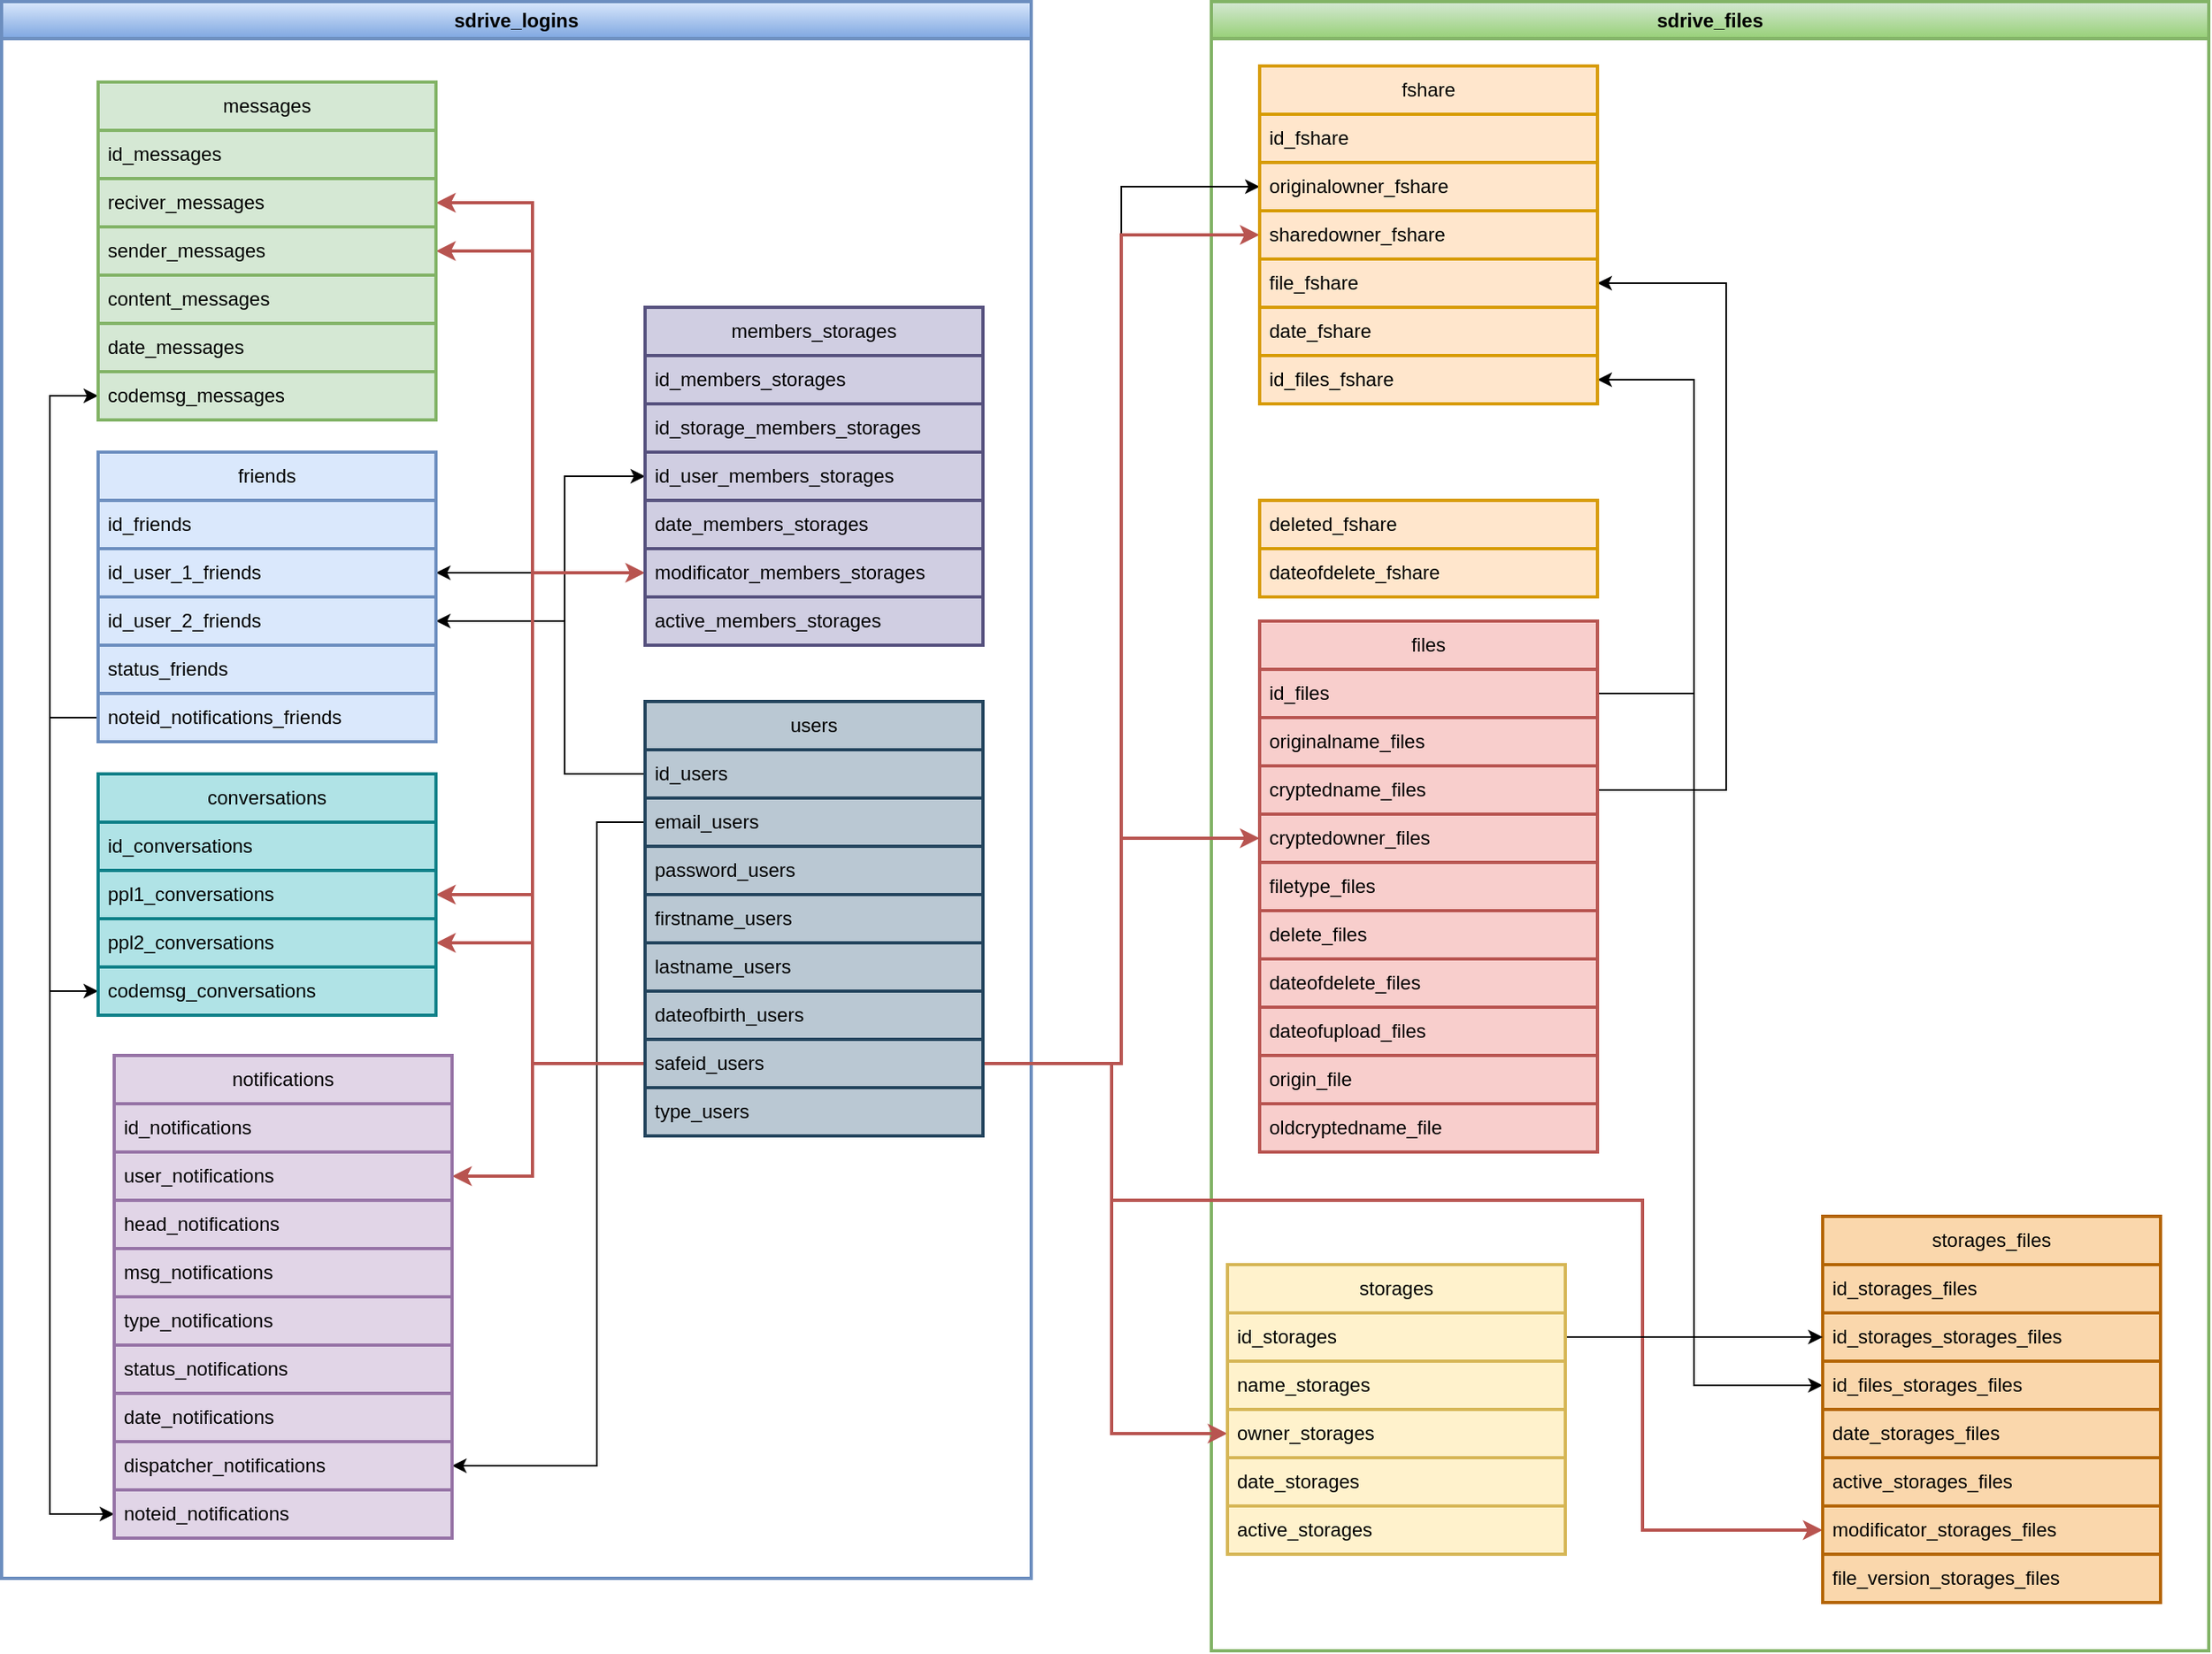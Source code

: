 <mxfile version="25.0.1">
  <diagram id="C5RBs43oDa-KdzZeNtuy" name="Page-1">
    <mxGraphModel dx="2397" dy="1471" grid="1" gridSize="10" guides="1" tooltips="1" connect="1" arrows="1" fold="1" page="1" pageScale="1" pageWidth="827" pageHeight="1169" math="0" shadow="0">
      <root>
        <mxCell id="WIyWlLk6GJQsqaUBKTNV-0" />
        <mxCell id="WIyWlLk6GJQsqaUBKTNV-1" parent="WIyWlLk6GJQsqaUBKTNV-0" />
        <mxCell id="mqpPeJEpPNXo4DSsm6xn-88" value="sdrive_files" style="swimlane;whiteSpace=wrap;html=1;startSize=23;fillColor=#d5e8d4;gradientColor=#97d077;strokeColor=#82b366;container=0;strokeWidth=2;" vertex="1" parent="WIyWlLk6GJQsqaUBKTNV-1">
          <mxGeometry x="952" y="50" width="620" height="1025" as="geometry" />
        </mxCell>
        <mxCell id="mqpPeJEpPNXo4DSsm6xn-89" value="sdrive_logins" style="swimlane;whiteSpace=wrap;html=1;fillColor=#dae8fc;gradientColor=#7ea6e0;strokeColor=#6c8ebf;container=0;strokeWidth=2;" vertex="1" parent="WIyWlLk6GJQsqaUBKTNV-1">
          <mxGeometry x="200" y="50" width="640" height="980" as="geometry" />
        </mxCell>
        <mxCell id="mqpPeJEpPNXo4DSsm6xn-163" style="edgeStyle=orthogonalEdgeStyle;rounded=0;orthogonalLoop=1;jettySize=auto;html=1;entryX=0;entryY=0.5;entryDx=0;entryDy=0;" edge="1" parent="WIyWlLk6GJQsqaUBKTNV-1" source="mqpPeJEpPNXo4DSsm6xn-52" target="mqpPeJEpPNXo4DSsm6xn-75">
          <mxGeometry relative="1" as="geometry">
            <Array as="points">
              <mxPoint x="230" y="495" />
              <mxPoint x="230" y="990" />
            </Array>
          </mxGeometry>
        </mxCell>
        <mxCell id="mqpPeJEpPNXo4DSsm6xn-167" style="edgeStyle=orthogonalEdgeStyle;rounded=0;orthogonalLoop=1;jettySize=auto;html=1;" edge="1" parent="WIyWlLk6GJQsqaUBKTNV-1" source="mqpPeJEpPNXo4DSsm6xn-80" target="mqpPeJEpPNXo4DSsm6xn-77">
          <mxGeometry relative="1" as="geometry">
            <Array as="points">
              <mxPoint x="570" y="560" />
              <mxPoint x="570" y="960" />
            </Array>
          </mxGeometry>
        </mxCell>
        <mxCell id="mqpPeJEpPNXo4DSsm6xn-168" style="edgeStyle=orthogonalEdgeStyle;rounded=0;orthogonalLoop=1;jettySize=auto;html=1;entryX=1;entryY=0.5;entryDx=0;entryDy=0;fillColor=#f8cecc;gradientColor=#ea6b66;strokeColor=#b85450;strokeWidth=2;" edge="1" parent="WIyWlLk6GJQsqaUBKTNV-1" source="mqpPeJEpPNXo4DSsm6xn-85" target="mqpPeJEpPNXo4DSsm6xn-69">
          <mxGeometry relative="1" as="geometry">
            <Array as="points">
              <mxPoint x="530" y="710" />
              <mxPoint x="530" y="780" />
            </Array>
          </mxGeometry>
        </mxCell>
        <mxCell id="mqpPeJEpPNXo4DSsm6xn-171" style="edgeStyle=orthogonalEdgeStyle;rounded=0;orthogonalLoop=1;jettySize=auto;html=1;entryX=0;entryY=0.5;entryDx=0;entryDy=0;" edge="1" parent="WIyWlLk6GJQsqaUBKTNV-1" source="mqpPeJEpPNXo4DSsm6xn-52" target="mqpPeJEpPNXo4DSsm6xn-66">
          <mxGeometry relative="1" as="geometry">
            <Array as="points">
              <mxPoint x="230" y="495" />
              <mxPoint x="230" y="295" />
            </Array>
          </mxGeometry>
        </mxCell>
        <mxCell id="mqpPeJEpPNXo4DSsm6xn-101" style="edgeStyle=orthogonalEdgeStyle;rounded=0;orthogonalLoop=1;jettySize=auto;html=1;" edge="1" parent="WIyWlLk6GJQsqaUBKTNV-1" source="mqpPeJEpPNXo4DSsm6xn-79" target="mqpPeJEpPNXo4DSsm6xn-49">
          <mxGeometry relative="1" as="geometry">
            <Array as="points">
              <mxPoint x="550" y="530" />
              <mxPoint x="550" y="405" />
            </Array>
          </mxGeometry>
        </mxCell>
        <mxCell id="mqpPeJEpPNXo4DSsm6xn-102" style="edgeStyle=orthogonalEdgeStyle;rounded=0;orthogonalLoop=1;jettySize=auto;html=1;entryX=1;entryY=0.5;entryDx=0;entryDy=0;" edge="1" parent="WIyWlLk6GJQsqaUBKTNV-1" source="mqpPeJEpPNXo4DSsm6xn-79" target="mqpPeJEpPNXo4DSsm6xn-51">
          <mxGeometry relative="1" as="geometry">
            <Array as="points">
              <mxPoint x="550" y="530" />
              <mxPoint x="550" y="435" />
            </Array>
          </mxGeometry>
        </mxCell>
        <mxCell id="mqpPeJEpPNXo4DSsm6xn-169" style="edgeStyle=orthogonalEdgeStyle;rounded=0;orthogonalLoop=1;jettySize=auto;html=1;entryX=1;entryY=0.5;entryDx=0;entryDy=0;fillColor=#f8cecc;gradientColor=#ea6b66;strokeColor=#b85450;strokeWidth=2;" edge="1" parent="WIyWlLk6GJQsqaUBKTNV-1" source="mqpPeJEpPNXo4DSsm6xn-85" target="mqpPeJEpPNXo4DSsm6xn-43">
          <mxGeometry relative="1" as="geometry">
            <Array as="points">
              <mxPoint x="530" y="710" />
              <mxPoint x="530" y="605" />
            </Array>
          </mxGeometry>
        </mxCell>
        <mxCell id="mqpPeJEpPNXo4DSsm6xn-170" style="edgeStyle=orthogonalEdgeStyle;rounded=0;orthogonalLoop=1;jettySize=auto;html=1;entryX=1;entryY=0.5;entryDx=0;entryDy=0;fillColor=#f8cecc;gradientColor=#ea6b66;strokeColor=#b85450;strokeWidth=2;" edge="1" parent="WIyWlLk6GJQsqaUBKTNV-1" source="mqpPeJEpPNXo4DSsm6xn-85" target="mqpPeJEpPNXo4DSsm6xn-45">
          <mxGeometry relative="1" as="geometry">
            <Array as="points">
              <mxPoint x="530" y="710" />
              <mxPoint x="530" y="635" />
            </Array>
          </mxGeometry>
        </mxCell>
        <mxCell id="mqpPeJEpPNXo4DSsm6xn-172" style="edgeStyle=orthogonalEdgeStyle;rounded=0;orthogonalLoop=1;jettySize=auto;html=1;entryX=1;entryY=0.5;entryDx=0;entryDy=0;fillColor=#f8cecc;gradientColor=#ea6b66;strokeColor=#b85450;strokeWidth=2;" edge="1" parent="WIyWlLk6GJQsqaUBKTNV-1" source="mqpPeJEpPNXo4DSsm6xn-85" target="mqpPeJEpPNXo4DSsm6xn-62">
          <mxGeometry relative="1" as="geometry">
            <Array as="points">
              <mxPoint x="530" y="710" />
              <mxPoint x="530" y="175" />
            </Array>
          </mxGeometry>
        </mxCell>
        <mxCell id="mqpPeJEpPNXo4DSsm6xn-173" style="edgeStyle=orthogonalEdgeStyle;rounded=0;orthogonalLoop=1;jettySize=auto;html=1;entryX=1;entryY=0.5;entryDx=0;entryDy=0;fillColor=#f8cecc;gradientColor=#ea6b66;strokeColor=#b85450;strokeWidth=2;" edge="1" parent="WIyWlLk6GJQsqaUBKTNV-1" source="mqpPeJEpPNXo4DSsm6xn-85" target="mqpPeJEpPNXo4DSsm6xn-64">
          <mxGeometry relative="1" as="geometry">
            <Array as="points">
              <mxPoint x="530" y="710" />
              <mxPoint x="530" y="205" />
            </Array>
          </mxGeometry>
        </mxCell>
        <mxCell id="mqpPeJEpPNXo4DSsm6xn-174" style="edgeStyle=orthogonalEdgeStyle;rounded=0;orthogonalLoop=1;jettySize=auto;html=1;" edge="1" parent="WIyWlLk6GJQsqaUBKTNV-1" source="mqpPeJEpPNXo4DSsm6xn-79" target="mqpPeJEpPNXo4DSsm6xn-57">
          <mxGeometry relative="1" as="geometry">
            <Array as="points">
              <mxPoint x="550" y="530" />
              <mxPoint x="550" y="345" />
            </Array>
          </mxGeometry>
        </mxCell>
        <mxCell id="mqpPeJEpPNXo4DSsm6xn-175" style="edgeStyle=orthogonalEdgeStyle;rounded=0;orthogonalLoop=1;jettySize=auto;html=1;fillColor=#f8cecc;gradientColor=#ea6b66;strokeColor=#b85450;strokeWidth=2;" edge="1" parent="WIyWlLk6GJQsqaUBKTNV-1" source="mqpPeJEpPNXo4DSsm6xn-85" target="mqpPeJEpPNXo4DSsm6xn-58">
          <mxGeometry relative="1" as="geometry">
            <Array as="points">
              <mxPoint x="530" y="710" />
              <mxPoint x="530" y="405" />
            </Array>
          </mxGeometry>
        </mxCell>
        <mxCell id="mqpPeJEpPNXo4DSsm6xn-60" value="messages" style="swimlane;fontStyle=0;childLayout=stackLayout;horizontal=1;startSize=30;horizontalStack=0;resizeParent=1;resizeParentMax=0;resizeLast=0;collapsible=1;marginBottom=0;whiteSpace=wrap;html=1;strokeWidth=2;fillColor=#d5e8d4;strokeColor=#82b366;container=0;" vertex="1" parent="WIyWlLk6GJQsqaUBKTNV-1">
          <mxGeometry x="260" y="100" width="210" height="90" as="geometry" />
        </mxCell>
        <mxCell id="mqpPeJEpPNXo4DSsm6xn-63" value="content_messages" style="text;strokeColor=#82b366;fillColor=#d5e8d4;align=left;verticalAlign=middle;spacingLeft=4;spacingRight=4;overflow=hidden;points=[[0,0.5],[1,0.5]];portConstraint=eastwest;rotatable=0;whiteSpace=wrap;html=1;strokeWidth=2;container=0;" vertex="1" parent="WIyWlLk6GJQsqaUBKTNV-1">
          <mxGeometry x="260" y="220" width="210" height="30" as="geometry" />
        </mxCell>
        <mxCell id="mqpPeJEpPNXo4DSsm6xn-64" value="sender_messages" style="text;strokeColor=#82b366;fillColor=#d5e8d4;align=left;verticalAlign=middle;spacingLeft=4;spacingRight=4;overflow=hidden;points=[[0,0.5],[1,0.5]];portConstraint=eastwest;rotatable=0;whiteSpace=wrap;html=1;strokeWidth=2;container=0;" vertex="1" parent="WIyWlLk6GJQsqaUBKTNV-1">
          <mxGeometry x="260" y="190" width="210" height="30" as="geometry" />
        </mxCell>
        <mxCell id="mqpPeJEpPNXo4DSsm6xn-65" value="date_messages" style="text;strokeColor=#82b366;fillColor=#d5e8d4;align=left;verticalAlign=middle;spacingLeft=4;spacingRight=4;overflow=hidden;points=[[0,0.5],[1,0.5]];portConstraint=eastwest;rotatable=0;whiteSpace=wrap;html=1;strokeWidth=2;container=0;" vertex="1" parent="WIyWlLk6GJQsqaUBKTNV-1">
          <mxGeometry x="260" y="250" width="210" height="30" as="geometry" />
        </mxCell>
        <mxCell id="mqpPeJEpPNXo4DSsm6xn-66" value="codemsg_messages" style="text;strokeColor=#82b366;fillColor=#d5e8d4;align=left;verticalAlign=middle;spacingLeft=4;spacingRight=4;overflow=hidden;points=[[0,0.5],[1,0.5]];portConstraint=eastwest;rotatable=0;whiteSpace=wrap;html=1;strokeWidth=2;container=0;" vertex="1" parent="WIyWlLk6GJQsqaUBKTNV-1">
          <mxGeometry x="260" y="280" width="210" height="30" as="geometry" />
        </mxCell>
        <mxCell id="mqpPeJEpPNXo4DSsm6xn-67" value="notifications" style="swimlane;fontStyle=0;childLayout=stackLayout;horizontal=1;startSize=30;horizontalStack=0;resizeParent=1;resizeParentMax=0;resizeLast=0;collapsible=1;marginBottom=0;whiteSpace=wrap;html=1;strokeWidth=2;fillColor=#e1d5e7;strokeColor=#9673a6;container=0;" vertex="1" parent="WIyWlLk6GJQsqaUBKTNV-1">
          <mxGeometry x="270" y="705" width="210" height="90" as="geometry" />
        </mxCell>
        <mxCell id="mqpPeJEpPNXo4DSsm6xn-70" value="msg_notifications" style="text;strokeColor=#9673a6;fillColor=#e1d5e7;align=left;verticalAlign=middle;spacingLeft=4;spacingRight=4;overflow=hidden;points=[[0,0.5],[1,0.5]];portConstraint=eastwest;rotatable=0;whiteSpace=wrap;html=1;strokeWidth=2;container=0;" vertex="1" parent="WIyWlLk6GJQsqaUBKTNV-1">
          <mxGeometry x="270" y="825" width="210" height="30" as="geometry" />
        </mxCell>
        <mxCell id="mqpPeJEpPNXo4DSsm6xn-71" value="head_notifications" style="text;strokeColor=#9673a6;fillColor=#e1d5e7;align=left;verticalAlign=middle;spacingLeft=4;spacingRight=4;overflow=hidden;points=[[0,0.5],[1,0.5]];portConstraint=eastwest;rotatable=0;whiteSpace=wrap;html=1;strokeWidth=2;container=0;" vertex="1" parent="WIyWlLk6GJQsqaUBKTNV-1">
          <mxGeometry x="270" y="795" width="210" height="30" as="geometry" />
        </mxCell>
        <mxCell id="mqpPeJEpPNXo4DSsm6xn-72" value="type_notifications" style="text;strokeColor=#9673a6;fillColor=#e1d5e7;align=left;verticalAlign=middle;spacingLeft=4;spacingRight=4;overflow=hidden;points=[[0,0.5],[1,0.5]];portConstraint=eastwest;rotatable=0;whiteSpace=wrap;html=1;strokeWidth=2;container=0;" vertex="1" parent="WIyWlLk6GJQsqaUBKTNV-1">
          <mxGeometry x="270" y="855" width="210" height="30" as="geometry" />
        </mxCell>
        <mxCell id="mqpPeJEpPNXo4DSsm6xn-73" value="status_notifications" style="text;strokeColor=#9673a6;fillColor=#e1d5e7;align=left;verticalAlign=middle;spacingLeft=4;spacingRight=4;overflow=hidden;points=[[0,0.5],[1,0.5]];portConstraint=eastwest;rotatable=0;whiteSpace=wrap;html=1;strokeWidth=2;container=0;" vertex="1" parent="WIyWlLk6GJQsqaUBKTNV-1">
          <mxGeometry x="270" y="885" width="210" height="30" as="geometry" />
        </mxCell>
        <mxCell id="mqpPeJEpPNXo4DSsm6xn-74" value="date_notifications" style="text;strokeColor=#9673a6;fillColor=#e1d5e7;align=left;verticalAlign=middle;spacingLeft=4;spacingRight=4;overflow=hidden;points=[[0,0.5],[1,0.5]];portConstraint=eastwest;rotatable=0;whiteSpace=wrap;html=1;strokeWidth=2;container=0;" vertex="1" parent="WIyWlLk6GJQsqaUBKTNV-1">
          <mxGeometry x="270" y="915" width="210" height="30" as="geometry" />
        </mxCell>
        <mxCell id="mqpPeJEpPNXo4DSsm6xn-75" value="noteid_notifications" style="text;strokeColor=#9673a6;fillColor=#e1d5e7;align=left;verticalAlign=middle;spacingLeft=4;spacingRight=4;overflow=hidden;points=[[0,0.5],[1,0.5]];portConstraint=eastwest;rotatable=0;whiteSpace=wrap;html=1;strokeWidth=2;container=0;" vertex="1" parent="WIyWlLk6GJQsqaUBKTNV-1">
          <mxGeometry x="270" y="975" width="210" height="30" as="geometry" />
        </mxCell>
        <mxCell id="mqpPeJEpPNXo4DSsm6xn-77" value="dispatcher_notifications" style="text;strokeColor=#9673a6;fillColor=#e1d5e7;align=left;verticalAlign=middle;spacingLeft=4;spacingRight=4;overflow=hidden;points=[[0,0.5],[1,0.5]];portConstraint=eastwest;rotatable=0;whiteSpace=wrap;html=1;strokeWidth=2;container=0;" vertex="1" parent="WIyWlLk6GJQsqaUBKTNV-1">
          <mxGeometry x="270" y="945" width="210" height="30" as="geometry" />
        </mxCell>
        <mxCell id="mqpPeJEpPNXo4DSsm6xn-68" value="id_notifications" style="text;strokeColor=#9673a6;fillColor=#e1d5e7;align=left;verticalAlign=middle;spacingLeft=4;spacingRight=4;overflow=hidden;points=[[0,0.5],[1,0.5]];portConstraint=eastwest;rotatable=0;whiteSpace=wrap;html=1;strokeWidth=2;container=0;" vertex="1" parent="WIyWlLk6GJQsqaUBKTNV-1">
          <mxGeometry x="270" y="735" width="210" height="30" as="geometry" />
        </mxCell>
        <mxCell id="mqpPeJEpPNXo4DSsm6xn-69" value="user_notifications" style="text;strokeColor=#9673a6;fillColor=#e1d5e7;align=left;verticalAlign=middle;spacingLeft=4;spacingRight=4;overflow=hidden;points=[[0,0.5],[1,0.5]];portConstraint=eastwest;rotatable=0;whiteSpace=wrap;html=1;strokeWidth=2;container=0;" vertex="1" parent="WIyWlLk6GJQsqaUBKTNV-1">
          <mxGeometry x="270" y="765" width="210" height="30" as="geometry" />
        </mxCell>
        <mxCell id="mqpPeJEpPNXo4DSsm6xn-78" value="users" style="swimlane;fontStyle=0;childLayout=stackLayout;horizontal=1;startSize=30;horizontalStack=0;resizeParent=1;resizeParentMax=0;resizeLast=0;collapsible=1;marginBottom=0;whiteSpace=wrap;html=1;strokeWidth=2;fillColor=#bac8d3;strokeColor=#23445d;container=0;" vertex="1" parent="WIyWlLk6GJQsqaUBKTNV-1">
          <mxGeometry x="600" y="485" width="210" height="90" as="geometry" />
        </mxCell>
        <mxCell id="mqpPeJEpPNXo4DSsm6xn-81" value="firstname_users" style="text;strokeColor=#23445d;fillColor=#bac8d3;align=left;verticalAlign=middle;spacingLeft=4;spacingRight=4;overflow=hidden;points=[[0,0.5],[1,0.5]];portConstraint=eastwest;rotatable=0;whiteSpace=wrap;html=1;strokeWidth=2;container=0;" vertex="1" parent="WIyWlLk6GJQsqaUBKTNV-1">
          <mxGeometry x="600" y="605" width="210" height="30" as="geometry" />
        </mxCell>
        <mxCell id="mqpPeJEpPNXo4DSsm6xn-82" value="password_users" style="text;strokeColor=#23445d;fillColor=#bac8d3;align=left;verticalAlign=middle;spacingLeft=4;spacingRight=4;overflow=hidden;points=[[0,0.5],[1,0.5]];portConstraint=eastwest;rotatable=0;whiteSpace=wrap;html=1;strokeWidth=2;container=0;" vertex="1" parent="WIyWlLk6GJQsqaUBKTNV-1">
          <mxGeometry x="600" y="575" width="210" height="30" as="geometry" />
        </mxCell>
        <mxCell id="mqpPeJEpPNXo4DSsm6xn-83" value="lastname_users" style="text;strokeColor=#23445d;fillColor=#bac8d3;align=left;verticalAlign=middle;spacingLeft=4;spacingRight=4;overflow=hidden;points=[[0,0.5],[1,0.5]];portConstraint=eastwest;rotatable=0;whiteSpace=wrap;html=1;strokeWidth=2;container=0;" vertex="1" parent="WIyWlLk6GJQsqaUBKTNV-1">
          <mxGeometry x="600" y="635" width="210" height="30" as="geometry" />
        </mxCell>
        <mxCell id="mqpPeJEpPNXo4DSsm6xn-84" value="dateofbirth_users" style="text;strokeColor=#23445d;fillColor=#bac8d3;align=left;verticalAlign=middle;spacingLeft=4;spacingRight=4;overflow=hidden;points=[[0,0.5],[1,0.5]];portConstraint=eastwest;rotatable=0;whiteSpace=wrap;html=1;strokeWidth=2;container=0;" vertex="1" parent="WIyWlLk6GJQsqaUBKTNV-1">
          <mxGeometry x="600" y="665" width="210" height="30" as="geometry" />
        </mxCell>
        <mxCell id="mqpPeJEpPNXo4DSsm6xn-177" style="edgeStyle=orthogonalEdgeStyle;rounded=0;orthogonalLoop=1;jettySize=auto;html=1;entryX=0;entryY=0.5;entryDx=0;entryDy=0;" edge="1" parent="WIyWlLk6GJQsqaUBKTNV-1" source="mqpPeJEpPNXo4DSsm6xn-85" target="mqpPeJEpPNXo4DSsm6xn-13">
          <mxGeometry relative="1" as="geometry" />
        </mxCell>
        <mxCell id="mqpPeJEpPNXo4DSsm6xn-178" style="edgeStyle=orthogonalEdgeStyle;rounded=0;orthogonalLoop=1;jettySize=auto;html=1;fillColor=#f8cecc;gradientColor=#ea6b66;strokeColor=#b85450;strokeWidth=2;" edge="1" parent="WIyWlLk6GJQsqaUBKTNV-1" source="mqpPeJEpPNXo4DSsm6xn-85" target="mqpPeJEpPNXo4DSsm6xn-15">
          <mxGeometry relative="1" as="geometry" />
        </mxCell>
        <mxCell id="mqpPeJEpPNXo4DSsm6xn-180" style="edgeStyle=orthogonalEdgeStyle;rounded=0;orthogonalLoop=1;jettySize=auto;html=1;fillColor=#f8cecc;gradientColor=#ea6b66;strokeColor=#b85450;strokeWidth=2;" edge="1" parent="WIyWlLk6GJQsqaUBKTNV-1" source="mqpPeJEpPNXo4DSsm6xn-85" target="mqpPeJEpPNXo4DSsm6xn-4">
          <mxGeometry relative="1" as="geometry" />
        </mxCell>
        <mxCell id="mqpPeJEpPNXo4DSsm6xn-184" style="edgeStyle=orthogonalEdgeStyle;rounded=0;orthogonalLoop=1;jettySize=auto;html=1;fillColor=#f8cecc;gradientColor=#ea6b66;strokeColor=#b85450;strokeWidth=2;" edge="1" parent="WIyWlLk6GJQsqaUBKTNV-1" source="mqpPeJEpPNXo4DSsm6xn-85" target="mqpPeJEpPNXo4DSsm6xn-39">
          <mxGeometry relative="1" as="geometry">
            <Array as="points">
              <mxPoint x="890" y="710" />
              <mxPoint x="890" y="795" />
              <mxPoint x="1220" y="795" />
              <mxPoint x="1220" y="1000" />
            </Array>
          </mxGeometry>
        </mxCell>
        <mxCell id="mqpPeJEpPNXo4DSsm6xn-185" style="edgeStyle=orthogonalEdgeStyle;rounded=0;orthogonalLoop=1;jettySize=auto;html=1;entryX=0;entryY=0.5;entryDx=0;entryDy=0;fillColor=#f8cecc;gradientColor=#ea6b66;strokeColor=#b85450;strokeWidth=2;" edge="1" parent="WIyWlLk6GJQsqaUBKTNV-1">
          <mxGeometry relative="1" as="geometry">
            <mxPoint x="810" y="710.037" as="sourcePoint" />
            <mxPoint x="962.0" y="940" as="targetPoint" />
            <Array as="points">
              <mxPoint x="890" y="710" />
              <mxPoint x="890" y="940" />
            </Array>
          </mxGeometry>
        </mxCell>
        <mxCell id="mqpPeJEpPNXo4DSsm6xn-85" value="safeid_users" style="text;strokeColor=#23445d;fillColor=#bac8d3;align=left;verticalAlign=middle;spacingLeft=4;spacingRight=4;overflow=hidden;points=[[0,0.5],[1,0.5]];portConstraint=eastwest;rotatable=0;whiteSpace=wrap;html=1;strokeWidth=2;container=0;" vertex="1" parent="WIyWlLk6GJQsqaUBKTNV-1">
          <mxGeometry x="600" y="695" width="210" height="30" as="geometry" />
        </mxCell>
        <mxCell id="mqpPeJEpPNXo4DSsm6xn-87" value="type_users" style="text;strokeColor=#23445d;fillColor=#bac8d3;align=left;verticalAlign=middle;spacingLeft=4;spacingRight=4;overflow=hidden;points=[[0,0.5],[1,0.5]];portConstraint=eastwest;rotatable=0;whiteSpace=wrap;html=1;strokeWidth=2;container=0;" vertex="1" parent="WIyWlLk6GJQsqaUBKTNV-1">
          <mxGeometry x="600" y="725" width="210" height="30" as="geometry" />
        </mxCell>
        <mxCell id="mqpPeJEpPNXo4DSsm6xn-53" value="members_storages" style="swimlane;fontStyle=0;childLayout=stackLayout;horizontal=1;startSize=30;horizontalStack=0;resizeParent=1;resizeParentMax=0;resizeLast=0;collapsible=1;marginBottom=0;whiteSpace=wrap;html=1;strokeWidth=2;fillColor=#d0cee2;strokeColor=#56517e;container=0;" vertex="1" parent="WIyWlLk6GJQsqaUBKTNV-1">
          <mxGeometry x="600" y="240" width="210" height="90" as="geometry" />
        </mxCell>
        <mxCell id="mqpPeJEpPNXo4DSsm6xn-56" value="date_members_storages" style="text;strokeColor=#56517e;fillColor=#d0cee2;align=left;verticalAlign=middle;spacingLeft=4;spacingRight=4;overflow=hidden;points=[[0,0.5],[1,0.5]];portConstraint=eastwest;rotatable=0;whiteSpace=wrap;html=1;strokeWidth=2;container=0;" vertex="1" parent="WIyWlLk6GJQsqaUBKTNV-1">
          <mxGeometry x="600" y="360" width="210" height="30" as="geometry" />
        </mxCell>
        <mxCell id="mqpPeJEpPNXo4DSsm6xn-57" value="id_user_members_storages" style="text;strokeColor=#56517e;fillColor=#d0cee2;align=left;verticalAlign=middle;spacingLeft=4;spacingRight=4;overflow=hidden;points=[[0,0.5],[1,0.5]];portConstraint=eastwest;rotatable=0;whiteSpace=wrap;html=1;strokeWidth=2;container=0;" vertex="1" parent="WIyWlLk6GJQsqaUBKTNV-1">
          <mxGeometry x="600" y="330" width="210" height="30" as="geometry" />
        </mxCell>
        <mxCell id="mqpPeJEpPNXo4DSsm6xn-58" value="modificator_members_storages" style="text;strokeColor=#56517e;fillColor=#d0cee2;align=left;verticalAlign=middle;spacingLeft=4;spacingRight=4;overflow=hidden;points=[[0,0.5],[1,0.5]];portConstraint=eastwest;rotatable=0;whiteSpace=wrap;html=1;strokeWidth=2;container=0;" vertex="1" parent="WIyWlLk6GJQsqaUBKTNV-1">
          <mxGeometry x="600" y="390" width="210" height="30" as="geometry" />
        </mxCell>
        <mxCell id="mqpPeJEpPNXo4DSsm6xn-59" value="active_members_storages" style="text;strokeColor=#56517e;fillColor=#d0cee2;align=left;verticalAlign=middle;spacingLeft=4;spacingRight=4;overflow=hidden;points=[[0,0.5],[1,0.5]];portConstraint=eastwest;rotatable=0;whiteSpace=wrap;html=1;strokeWidth=2;container=0;" vertex="1" parent="WIyWlLk6GJQsqaUBKTNV-1">
          <mxGeometry x="600" y="420" width="210" height="30" as="geometry" />
        </mxCell>
        <mxCell id="mqpPeJEpPNXo4DSsm6xn-162" style="edgeStyle=orthogonalEdgeStyle;rounded=0;orthogonalLoop=1;jettySize=auto;html=1;entryX=0;entryY=0.5;entryDx=0;entryDy=0;" edge="1" parent="WIyWlLk6GJQsqaUBKTNV-1" source="mqpPeJEpPNXo4DSsm6xn-52" target="mqpPeJEpPNXo4DSsm6xn-44">
          <mxGeometry relative="1" as="geometry">
            <Array as="points">
              <mxPoint x="230" y="495" />
              <mxPoint x="230" y="665" />
            </Array>
          </mxGeometry>
        </mxCell>
        <mxCell id="mqpPeJEpPNXo4DSsm6xn-47" value="friends" style="swimlane;fontStyle=0;childLayout=stackLayout;horizontal=1;startSize=30;horizontalStack=0;resizeParent=1;resizeParentMax=0;resizeLast=0;collapsible=1;marginBottom=0;whiteSpace=wrap;html=1;strokeWidth=2;fillColor=#dae8fc;strokeColor=#6c8ebf;container=0;" vertex="1" parent="WIyWlLk6GJQsqaUBKTNV-1">
          <mxGeometry x="260" y="330" width="210" height="90" as="geometry" />
        </mxCell>
        <mxCell id="mqpPeJEpPNXo4DSsm6xn-50" value="status_friends" style="text;strokeColor=#6c8ebf;fillColor=#dae8fc;align=left;verticalAlign=middle;spacingLeft=4;spacingRight=4;overflow=hidden;points=[[0,0.5],[1,0.5]];portConstraint=eastwest;rotatable=0;whiteSpace=wrap;html=1;strokeWidth=2;container=0;" vertex="1" parent="WIyWlLk6GJQsqaUBKTNV-1">
          <mxGeometry x="260" y="450" width="210" height="30" as="geometry" />
        </mxCell>
        <mxCell id="mqpPeJEpPNXo4DSsm6xn-51" value="id_user_2_friends" style="text;strokeColor=#6c8ebf;fillColor=#dae8fc;align=left;verticalAlign=middle;spacingLeft=4;spacingRight=4;overflow=hidden;points=[[0,0.5],[1,0.5]];portConstraint=eastwest;rotatable=0;whiteSpace=wrap;html=1;strokeWidth=2;container=0;" vertex="1" parent="WIyWlLk6GJQsqaUBKTNV-1">
          <mxGeometry x="260" y="420" width="210" height="30" as="geometry" />
        </mxCell>
        <mxCell id="mqpPeJEpPNXo4DSsm6xn-52" value="noteid_notifications_friends" style="text;strokeColor=#6c8ebf;fillColor=#dae8fc;align=left;verticalAlign=middle;spacingLeft=4;spacingRight=4;overflow=hidden;points=[[0,0.5],[1,0.5]];portConstraint=eastwest;rotatable=0;whiteSpace=wrap;html=1;strokeWidth=2;container=0;" vertex="1" parent="WIyWlLk6GJQsqaUBKTNV-1">
          <mxGeometry x="260" y="480" width="210" height="30" as="geometry" />
        </mxCell>
        <mxCell id="mqpPeJEpPNXo4DSsm6xn-41" value="conversations" style="swimlane;fontStyle=0;childLayout=stackLayout;horizontal=1;startSize=30;horizontalStack=0;resizeParent=1;resizeParentMax=0;resizeLast=0;collapsible=1;marginBottom=0;whiteSpace=wrap;html=1;strokeWidth=2;fillColor=#b0e3e6;strokeColor=#0e8088;container=0;" vertex="1" parent="WIyWlLk6GJQsqaUBKTNV-1">
          <mxGeometry x="260" y="530" width="210" height="90" as="geometry" />
        </mxCell>
        <mxCell id="mqpPeJEpPNXo4DSsm6xn-44" value="codemsg_conversations" style="text;strokeColor=#0e8088;fillColor=#b0e3e6;align=left;verticalAlign=middle;spacingLeft=4;spacingRight=4;overflow=hidden;points=[[0,0.5],[1,0.5]];portConstraint=eastwest;rotatable=0;whiteSpace=wrap;html=1;strokeWidth=2;container=0;" vertex="1" parent="WIyWlLk6GJQsqaUBKTNV-1">
          <mxGeometry x="260" y="650" width="210" height="30" as="geometry" />
        </mxCell>
        <mxCell id="mqpPeJEpPNXo4DSsm6xn-45" value="ppl2_conversations" style="text;strokeColor=#0e8088;fillColor=#b0e3e6;align=left;verticalAlign=middle;spacingLeft=4;spacingRight=4;overflow=hidden;points=[[0,0.5],[1,0.5]];portConstraint=eastwest;rotatable=0;whiteSpace=wrap;html=1;strokeWidth=2;container=0;" vertex="1" parent="WIyWlLk6GJQsqaUBKTNV-1">
          <mxGeometry x="260" y="620" width="210" height="30" as="geometry" />
        </mxCell>
        <mxCell id="mqpPeJEpPNXo4DSsm6xn-42" value="id_conversations" style="text;strokeColor=#0e8088;fillColor=#b0e3e6;align=left;verticalAlign=middle;spacingLeft=4;spacingRight=4;overflow=hidden;points=[[0,0.5],[1,0.5]];portConstraint=eastwest;rotatable=0;whiteSpace=wrap;html=1;strokeWidth=2;container=0;" vertex="1" parent="WIyWlLk6GJQsqaUBKTNV-1">
          <mxGeometry x="260" y="560" width="210" height="30" as="geometry" />
        </mxCell>
        <mxCell id="mqpPeJEpPNXo4DSsm6xn-43" value="ppl1_conversations" style="text;strokeColor=#0e8088;fillColor=#b0e3e6;align=left;verticalAlign=middle;spacingLeft=4;spacingRight=4;overflow=hidden;points=[[0,0.5],[1,0.5]];portConstraint=eastwest;rotatable=0;whiteSpace=wrap;html=1;strokeWidth=2;container=0;" vertex="1" parent="WIyWlLk6GJQsqaUBKTNV-1">
          <mxGeometry x="260" y="590" width="210" height="30" as="geometry" />
        </mxCell>
        <mxCell id="mqpPeJEpPNXo4DSsm6xn-48" value="id_friends" style="text;strokeColor=#6c8ebf;fillColor=#dae8fc;align=left;verticalAlign=middle;spacingLeft=4;spacingRight=4;overflow=hidden;points=[[0,0.5],[1,0.5]];portConstraint=eastwest;rotatable=0;whiteSpace=wrap;html=1;strokeWidth=2;container=0;" vertex="1" parent="WIyWlLk6GJQsqaUBKTNV-1">
          <mxGeometry x="260" y="360" width="210" height="30" as="geometry" />
        </mxCell>
        <mxCell id="mqpPeJEpPNXo4DSsm6xn-49" value="id_user_1_friends" style="text;strokeColor=#6c8ebf;fillColor=#dae8fc;align=left;verticalAlign=middle;spacingLeft=4;spacingRight=4;overflow=hidden;points=[[0,0.5],[1,0.5]];portConstraint=eastwest;rotatable=0;whiteSpace=wrap;html=1;strokeWidth=2;container=0;" vertex="1" parent="WIyWlLk6GJQsqaUBKTNV-1">
          <mxGeometry x="260" y="390" width="210" height="30" as="geometry" />
        </mxCell>
        <mxCell id="mqpPeJEpPNXo4DSsm6xn-61" value="id_messages" style="text;strokeColor=#82b366;fillColor=#d5e8d4;align=left;verticalAlign=middle;spacingLeft=4;spacingRight=4;overflow=hidden;points=[[0,0.5],[1,0.5]];portConstraint=eastwest;rotatable=0;whiteSpace=wrap;html=1;strokeWidth=2;container=0;" vertex="1" parent="WIyWlLk6GJQsqaUBKTNV-1">
          <mxGeometry x="260" y="130" width="210" height="30" as="geometry" />
        </mxCell>
        <mxCell id="mqpPeJEpPNXo4DSsm6xn-62" value="reciver_messages" style="text;strokeColor=#82b366;fillColor=#d5e8d4;align=left;verticalAlign=middle;spacingLeft=4;spacingRight=4;overflow=hidden;points=[[0,0.5],[1,0.5]];portConstraint=eastwest;rotatable=0;whiteSpace=wrap;html=1;strokeWidth=2;container=0;" vertex="1" parent="WIyWlLk6GJQsqaUBKTNV-1">
          <mxGeometry x="260" y="160" width="210" height="30" as="geometry" />
        </mxCell>
        <mxCell id="mqpPeJEpPNXo4DSsm6xn-79" value="id_users" style="text;strokeColor=#23445d;fillColor=#bac8d3;align=left;verticalAlign=middle;spacingLeft=4;spacingRight=4;overflow=hidden;points=[[0,0.5],[1,0.5]];portConstraint=eastwest;rotatable=0;whiteSpace=wrap;html=1;strokeWidth=2;container=0;" vertex="1" parent="WIyWlLk6GJQsqaUBKTNV-1">
          <mxGeometry x="600" y="515" width="210" height="30" as="geometry" />
        </mxCell>
        <mxCell id="mqpPeJEpPNXo4DSsm6xn-80" value="email_users" style="text;strokeColor=#23445d;fillColor=#bac8d3;align=left;verticalAlign=middle;spacingLeft=4;spacingRight=4;overflow=hidden;points=[[0,0.5],[1,0.5]];portConstraint=eastwest;rotatable=0;whiteSpace=wrap;html=1;strokeWidth=2;container=0;" vertex="1" parent="WIyWlLk6GJQsqaUBKTNV-1">
          <mxGeometry x="600" y="545" width="210" height="30" as="geometry" />
        </mxCell>
        <mxCell id="mqpPeJEpPNXo4DSsm6xn-54" value="id_members_storages" style="text;strokeColor=#56517e;fillColor=#d0cee2;align=left;verticalAlign=middle;spacingLeft=4;spacingRight=4;overflow=hidden;points=[[0,0.5],[1,0.5]];portConstraint=eastwest;rotatable=0;whiteSpace=wrap;html=1;strokeWidth=2;container=0;" vertex="1" parent="WIyWlLk6GJQsqaUBKTNV-1">
          <mxGeometry x="600" y="270" width="210" height="30" as="geometry" />
        </mxCell>
        <mxCell id="mqpPeJEpPNXo4DSsm6xn-55" value="id_storage_members_storages" style="text;strokeColor=#56517e;fillColor=#d0cee2;align=left;verticalAlign=middle;spacingLeft=4;spacingRight=4;overflow=hidden;points=[[0,0.5],[1,0.5]];portConstraint=eastwest;rotatable=0;whiteSpace=wrap;html=1;strokeWidth=2;container=0;" vertex="1" parent="WIyWlLk6GJQsqaUBKTNV-1">
          <mxGeometry x="600" y="300" width="210" height="30" as="geometry" />
        </mxCell>
        <mxCell id="mqpPeJEpPNXo4DSsm6xn-0" value="files" style="swimlane;fontStyle=0;childLayout=stackLayout;horizontal=1;startSize=30;horizontalStack=0;resizeParent=1;resizeParentMax=0;resizeLast=0;collapsible=1;marginBottom=0;whiteSpace=wrap;html=1;fillColor=#f8cecc;strokeColor=#b85450;strokeWidth=2;container=0;" vertex="1" parent="WIyWlLk6GJQsqaUBKTNV-1">
          <mxGeometry x="982" y="435" width="210" height="90" as="geometry" />
        </mxCell>
        <mxCell id="mqpPeJEpPNXo4DSsm6xn-4" value="cryptedowner_files" style="text;strokeColor=#b85450;fillColor=#f8cecc;align=left;verticalAlign=middle;spacingLeft=4;spacingRight=4;overflow=hidden;points=[[0,0.5],[1,0.5]];portConstraint=eastwest;rotatable=0;whiteSpace=wrap;html=1;strokeWidth=2;container=0;" vertex="1" parent="WIyWlLk6GJQsqaUBKTNV-1">
          <mxGeometry x="982" y="555" width="210" height="30" as="geometry" />
        </mxCell>
        <mxCell id="mqpPeJEpPNXo4DSsm6xn-181" style="edgeStyle=orthogonalEdgeStyle;rounded=0;orthogonalLoop=1;jettySize=auto;html=1;" edge="1" parent="WIyWlLk6GJQsqaUBKTNV-1" source="mqpPeJEpPNXo4DSsm6xn-3" target="mqpPeJEpPNXo4DSsm6xn-14">
          <mxGeometry relative="1" as="geometry">
            <Array as="points">
              <mxPoint x="1272" y="540" />
              <mxPoint x="1272" y="225" />
            </Array>
          </mxGeometry>
        </mxCell>
        <mxCell id="mqpPeJEpPNXo4DSsm6xn-3" value="cryptedname_files" style="text;strokeColor=#b85450;fillColor=#f8cecc;align=left;verticalAlign=middle;spacingLeft=4;spacingRight=4;overflow=hidden;points=[[0,0.5],[1,0.5]];portConstraint=eastwest;rotatable=0;whiteSpace=wrap;html=1;strokeWidth=2;container=0;" vertex="1" parent="WIyWlLk6GJQsqaUBKTNV-1">
          <mxGeometry x="982" y="525" width="210" height="30" as="geometry" />
        </mxCell>
        <mxCell id="mqpPeJEpPNXo4DSsm6xn-5" value="filetype_files" style="text;strokeColor=#b85450;fillColor=#f8cecc;align=left;verticalAlign=middle;spacingLeft=4;spacingRight=4;overflow=hidden;points=[[0,0.5],[1,0.5]];portConstraint=eastwest;rotatable=0;whiteSpace=wrap;html=1;strokeWidth=2;container=0;" vertex="1" parent="WIyWlLk6GJQsqaUBKTNV-1">
          <mxGeometry x="982" y="585" width="210" height="30" as="geometry" />
        </mxCell>
        <mxCell id="mqpPeJEpPNXo4DSsm6xn-6" value="delete_files" style="text;strokeColor=#b85450;fillColor=#f8cecc;align=left;verticalAlign=middle;spacingLeft=4;spacingRight=4;overflow=hidden;points=[[0,0.5],[1,0.5]];portConstraint=eastwest;rotatable=0;whiteSpace=wrap;html=1;strokeWidth=2;container=0;" vertex="1" parent="WIyWlLk6GJQsqaUBKTNV-1">
          <mxGeometry x="982" y="615" width="210" height="30" as="geometry" />
        </mxCell>
        <mxCell id="mqpPeJEpPNXo4DSsm6xn-7" value="dateofdelete_files" style="text;strokeColor=#b85450;fillColor=#f8cecc;align=left;verticalAlign=middle;spacingLeft=4;spacingRight=4;overflow=hidden;points=[[0,0.5],[1,0.5]];portConstraint=eastwest;rotatable=0;whiteSpace=wrap;html=1;strokeWidth=2;container=0;" vertex="1" parent="WIyWlLk6GJQsqaUBKTNV-1">
          <mxGeometry x="982" y="645" width="210" height="30" as="geometry" />
        </mxCell>
        <mxCell id="mqpPeJEpPNXo4DSsm6xn-8" value="origin_file" style="text;strokeColor=#b85450;fillColor=#f8cecc;align=left;verticalAlign=middle;spacingLeft=4;spacingRight=4;overflow=hidden;points=[[0,0.5],[1,0.5]];portConstraint=eastwest;rotatable=0;whiteSpace=wrap;html=1;strokeWidth=2;container=0;" vertex="1" parent="WIyWlLk6GJQsqaUBKTNV-1">
          <mxGeometry x="982" y="705" width="210" height="30" as="geometry" />
        </mxCell>
        <mxCell id="mqpPeJEpPNXo4DSsm6xn-9" value="oldcryptedname_file" style="text;strokeColor=#b85450;fillColor=#f8cecc;align=left;verticalAlign=middle;spacingLeft=4;spacingRight=4;overflow=hidden;points=[[0,0.5],[1,0.5]];portConstraint=eastwest;rotatable=0;whiteSpace=wrap;html=1;strokeWidth=2;container=0;" vertex="1" parent="WIyWlLk6GJQsqaUBKTNV-1">
          <mxGeometry x="982" y="735" width="210" height="30" as="geometry" />
        </mxCell>
        <mxCell id="mqpPeJEpPNXo4DSsm6xn-10" value="dateofupload_files" style="text;strokeColor=#b85450;fillColor=#f8cecc;align=left;verticalAlign=middle;spacingLeft=4;spacingRight=4;overflow=hidden;points=[[0,0.5],[1,0.5]];portConstraint=eastwest;rotatable=0;whiteSpace=wrap;html=1;strokeWidth=2;container=0;" vertex="1" parent="WIyWlLk6GJQsqaUBKTNV-1">
          <mxGeometry x="982" y="675" width="210" height="30" as="geometry" />
        </mxCell>
        <mxCell id="mqpPeJEpPNXo4DSsm6xn-179" style="edgeStyle=orthogonalEdgeStyle;rounded=0;orthogonalLoop=1;jettySize=auto;html=1;entryX=1;entryY=0.5;entryDx=0;entryDy=0;" edge="1" parent="WIyWlLk6GJQsqaUBKTNV-1" source="mqpPeJEpPNXo4DSsm6xn-1" target="mqpPeJEpPNXo4DSsm6xn-17">
          <mxGeometry relative="1" as="geometry">
            <Array as="points">
              <mxPoint x="1252" y="480" />
              <mxPoint x="1252" y="285" />
            </Array>
          </mxGeometry>
        </mxCell>
        <mxCell id="mqpPeJEpPNXo4DSsm6xn-183" style="edgeStyle=orthogonalEdgeStyle;rounded=0;orthogonalLoop=1;jettySize=auto;html=1;" edge="1" parent="WIyWlLk6GJQsqaUBKTNV-1" source="mqpPeJEpPNXo4DSsm6xn-1" target="mqpPeJEpPNXo4DSsm6xn-37">
          <mxGeometry relative="1" as="geometry">
            <Array as="points">
              <mxPoint x="1252" y="480" />
              <mxPoint x="1252" y="910" />
            </Array>
          </mxGeometry>
        </mxCell>
        <mxCell id="mqpPeJEpPNXo4DSsm6xn-1" value="id_files" style="text;strokeColor=#b85450;fillColor=#f8cecc;align=left;verticalAlign=middle;spacingLeft=4;spacingRight=4;overflow=hidden;points=[[0,0.5],[1,0.5]];portConstraint=eastwest;rotatable=0;whiteSpace=wrap;html=1;strokeWidth=2;container=0;" vertex="1" parent="WIyWlLk6GJQsqaUBKTNV-1">
          <mxGeometry x="982" y="465" width="210" height="30" as="geometry" />
        </mxCell>
        <mxCell id="mqpPeJEpPNXo4DSsm6xn-2" value="originalname_files" style="text;strokeColor=#b85450;fillColor=#f8cecc;align=left;verticalAlign=middle;spacingLeft=4;spacingRight=4;overflow=hidden;points=[[0,0.5],[1,0.5]];portConstraint=eastwest;rotatable=0;whiteSpace=wrap;html=1;strokeWidth=2;container=0;" vertex="1" parent="WIyWlLk6GJQsqaUBKTNV-1">
          <mxGeometry x="982" y="495" width="210" height="30" as="geometry" />
        </mxCell>
        <mxCell id="mqpPeJEpPNXo4DSsm6xn-33" value="storages_files" style="swimlane;fontStyle=0;childLayout=stackLayout;horizontal=1;startSize=30;horizontalStack=0;resizeParent=1;resizeParentMax=0;resizeLast=0;collapsible=1;marginBottom=0;whiteSpace=wrap;html=1;strokeWidth=2;fillColor=#fad7ac;strokeColor=#b46504;container=0;" vertex="1" parent="WIyWlLk6GJQsqaUBKTNV-1">
          <mxGeometry x="1332" y="805" width="210" height="90" as="geometry" />
        </mxCell>
        <mxCell id="mqpPeJEpPNXo4DSsm6xn-36" value="date_storages_files" style="text;strokeColor=#b46504;fillColor=#fad7ac;align=left;verticalAlign=middle;spacingLeft=4;spacingRight=4;overflow=hidden;points=[[0,0.5],[1,0.5]];portConstraint=eastwest;rotatable=0;whiteSpace=wrap;html=1;strokeWidth=2;container=0;" vertex="1" parent="WIyWlLk6GJQsqaUBKTNV-1">
          <mxGeometry x="1332" y="925" width="210" height="30" as="geometry" />
        </mxCell>
        <mxCell id="mqpPeJEpPNXo4DSsm6xn-37" value="id_files_storages_files" style="text;strokeColor=#b46504;fillColor=#fad7ac;align=left;verticalAlign=middle;spacingLeft=4;spacingRight=4;overflow=hidden;points=[[0,0.5],[1,0.5]];portConstraint=eastwest;rotatable=0;whiteSpace=wrap;html=1;strokeWidth=2;container=0;" vertex="1" parent="WIyWlLk6GJQsqaUBKTNV-1">
          <mxGeometry x="1332" y="895" width="210" height="30" as="geometry" />
        </mxCell>
        <mxCell id="mqpPeJEpPNXo4DSsm6xn-38" value="active_storages_files" style="text;strokeColor=#b46504;fillColor=#fad7ac;align=left;verticalAlign=middle;spacingLeft=4;spacingRight=4;overflow=hidden;points=[[0,0.5],[1,0.5]];portConstraint=eastwest;rotatable=0;whiteSpace=wrap;html=1;strokeWidth=2;container=0;" vertex="1" parent="WIyWlLk6GJQsqaUBKTNV-1">
          <mxGeometry x="1332" y="955" width="210" height="30" as="geometry" />
        </mxCell>
        <mxCell id="mqpPeJEpPNXo4DSsm6xn-39" value="modificator_storages_files" style="text;strokeColor=#b46504;fillColor=#fad7ac;align=left;verticalAlign=middle;spacingLeft=4;spacingRight=4;overflow=hidden;points=[[0,0.5],[1,0.5]];portConstraint=eastwest;rotatable=0;whiteSpace=wrap;html=1;strokeWidth=2;container=0;" vertex="1" parent="WIyWlLk6GJQsqaUBKTNV-1">
          <mxGeometry x="1332" y="985" width="210" height="30" as="geometry" />
        </mxCell>
        <mxCell id="mqpPeJEpPNXo4DSsm6xn-40" value="file_version_storages_files" style="text;strokeColor=#b46504;fillColor=#fad7ac;align=left;verticalAlign=middle;spacingLeft=4;spacingRight=4;overflow=hidden;points=[[0,0.5],[1,0.5]];portConstraint=eastwest;rotatable=0;whiteSpace=wrap;html=1;strokeWidth=2;container=0;" vertex="1" parent="WIyWlLk6GJQsqaUBKTNV-1">
          <mxGeometry x="1332" y="1015" width="210" height="30" as="geometry" />
        </mxCell>
        <mxCell id="mqpPeJEpPNXo4DSsm6xn-34" value="id_storages_files" style="text;strokeColor=#b46504;fillColor=#fad7ac;align=left;verticalAlign=middle;spacingLeft=4;spacingRight=4;overflow=hidden;points=[[0,0.5],[1,0.5]];portConstraint=eastwest;rotatable=0;whiteSpace=wrap;html=1;strokeWidth=2;container=0;" vertex="1" parent="WIyWlLk6GJQsqaUBKTNV-1">
          <mxGeometry x="1332" y="835" width="210" height="30" as="geometry" />
        </mxCell>
        <mxCell id="mqpPeJEpPNXo4DSsm6xn-35" value="id_storages_storages_files" style="text;strokeColor=#b46504;fillColor=#fad7ac;align=left;verticalAlign=middle;spacingLeft=4;spacingRight=4;overflow=hidden;points=[[0,0.5],[1,0.5]];portConstraint=eastwest;rotatable=0;whiteSpace=wrap;html=1;strokeWidth=2;container=0;" vertex="1" parent="WIyWlLk6GJQsqaUBKTNV-1">
          <mxGeometry x="1332" y="865" width="210" height="30" as="geometry" />
        </mxCell>
        <mxCell id="mqpPeJEpPNXo4DSsm6xn-11" value="fshare" style="swimlane;fontStyle=0;childLayout=stackLayout;horizontal=1;startSize=30;horizontalStack=0;resizeParent=1;resizeParentMax=0;resizeLast=0;collapsible=1;marginBottom=0;whiteSpace=wrap;html=1;strokeWidth=2;fillColor=#ffe6cc;strokeColor=#d79b00;container=0;" vertex="1" parent="WIyWlLk6GJQsqaUBKTNV-1">
          <mxGeometry x="982" y="90" width="210" height="90" as="geometry" />
        </mxCell>
        <mxCell id="mqpPeJEpPNXo4DSsm6xn-14" value="file_fshare" style="text;strokeColor=#d79b00;fillColor=#ffe6cc;align=left;verticalAlign=middle;spacingLeft=4;spacingRight=4;overflow=hidden;points=[[0,0.5],[1,0.5]];portConstraint=eastwest;rotatable=0;whiteSpace=wrap;html=1;strokeWidth=2;container=0;" vertex="1" parent="WIyWlLk6GJQsqaUBKTNV-1">
          <mxGeometry x="982" y="210" width="210" height="30" as="geometry" />
        </mxCell>
        <mxCell id="mqpPeJEpPNXo4DSsm6xn-15" value="sharedowner_fshare" style="text;strokeColor=#d79b00;fillColor=#ffe6cc;align=left;verticalAlign=middle;spacingLeft=4;spacingRight=4;overflow=hidden;points=[[0,0.5],[1,0.5]];portConstraint=eastwest;rotatable=0;whiteSpace=wrap;html=1;strokeWidth=2;container=0;" vertex="1" parent="WIyWlLk6GJQsqaUBKTNV-1">
          <mxGeometry x="982" y="180" width="210" height="30" as="geometry" />
        </mxCell>
        <mxCell id="mqpPeJEpPNXo4DSsm6xn-16" value="date_fshare" style="text;strokeColor=#d79b00;fillColor=#ffe6cc;align=left;verticalAlign=middle;spacingLeft=4;spacingRight=4;overflow=hidden;points=[[0,0.5],[1,0.5]];portConstraint=eastwest;rotatable=0;whiteSpace=wrap;html=1;strokeWidth=2;container=0;" vertex="1" parent="WIyWlLk6GJQsqaUBKTNV-1">
          <mxGeometry x="982" y="240" width="210" height="30" as="geometry" />
        </mxCell>
        <mxCell id="mqpPeJEpPNXo4DSsm6xn-17" value="id_files_fshare" style="text;strokeColor=#d79b00;fillColor=#ffe6cc;align=left;verticalAlign=middle;spacingLeft=4;spacingRight=4;overflow=hidden;points=[[0,0.5],[1,0.5]];portConstraint=eastwest;rotatable=0;whiteSpace=wrap;html=1;strokeWidth=2;container=0;" vertex="1" parent="WIyWlLk6GJQsqaUBKTNV-1">
          <mxGeometry x="982" y="270" width="210" height="30" as="geometry" />
        </mxCell>
        <mxCell id="mqpPeJEpPNXo4DSsm6xn-19" value="deleted_fshare" style="text;strokeColor=#d79b00;fillColor=#ffe6cc;align=left;verticalAlign=middle;spacingLeft=4;spacingRight=4;overflow=hidden;points=[[0,0.5],[1,0.5]];portConstraint=eastwest;rotatable=0;whiteSpace=wrap;html=1;strokeWidth=2;container=0;" vertex="1" parent="WIyWlLk6GJQsqaUBKTNV-1">
          <mxGeometry x="982" y="360" width="210" height="30" as="geometry" />
        </mxCell>
        <mxCell id="mqpPeJEpPNXo4DSsm6xn-20" value="dateofdelete_fshare" style="text;strokeColor=#d79b00;fillColor=#ffe6cc;align=left;verticalAlign=middle;spacingLeft=4;spacingRight=4;overflow=hidden;points=[[0,0.5],[1,0.5]];portConstraint=eastwest;rotatable=0;whiteSpace=wrap;html=1;strokeWidth=2;container=0;" vertex="1" parent="WIyWlLk6GJQsqaUBKTNV-1">
          <mxGeometry x="982" y="390" width="210" height="30" as="geometry" />
        </mxCell>
        <mxCell id="mqpPeJEpPNXo4DSsm6xn-12" value="id_fshare" style="text;strokeColor=#d79b00;fillColor=#ffe6cc;align=left;verticalAlign=middle;spacingLeft=4;spacingRight=4;overflow=hidden;points=[[0,0.5],[1,0.5]];portConstraint=eastwest;rotatable=0;whiteSpace=wrap;html=1;strokeWidth=2;container=0;" vertex="1" parent="WIyWlLk6GJQsqaUBKTNV-1">
          <mxGeometry x="982" y="120" width="210" height="30" as="geometry" />
        </mxCell>
        <mxCell id="mqpPeJEpPNXo4DSsm6xn-13" value="originalowner_fshare" style="text;strokeColor=#d79b00;fillColor=#ffe6cc;align=left;verticalAlign=middle;spacingLeft=4;spacingRight=4;overflow=hidden;points=[[0,0.5],[1,0.5]];portConstraint=eastwest;rotatable=0;whiteSpace=wrap;html=1;strokeWidth=2;container=0;" vertex="1" parent="WIyWlLk6GJQsqaUBKTNV-1">
          <mxGeometry x="982" y="150" width="210" height="30" as="geometry" />
        </mxCell>
        <mxCell id="mqpPeJEpPNXo4DSsm6xn-182" style="edgeStyle=orthogonalEdgeStyle;rounded=0;orthogonalLoop=1;jettySize=auto;html=1;" edge="1" parent="WIyWlLk6GJQsqaUBKTNV-1" source="mqpPeJEpPNXo4DSsm6xn-22" target="mqpPeJEpPNXo4DSsm6xn-35">
          <mxGeometry relative="1" as="geometry" />
        </mxCell>
        <mxCell id="mqpPeJEpPNXo4DSsm6xn-22" value="storages" style="swimlane;fontStyle=0;childLayout=stackLayout;horizontal=1;startSize=30;horizontalStack=0;resizeParent=1;resizeParentMax=0;resizeLast=0;collapsible=1;marginBottom=0;whiteSpace=wrap;html=1;strokeWidth=2;fillColor=#fff2cc;strokeColor=#d6b656;container=0;" vertex="1" parent="WIyWlLk6GJQsqaUBKTNV-1">
          <mxGeometry x="962" y="835" width="210" height="90" as="geometry" />
        </mxCell>
        <mxCell id="mqpPeJEpPNXo4DSsm6xn-25" value="date_storages" style="text;strokeColor=#d6b656;fillColor=#fff2cc;align=left;verticalAlign=middle;spacingLeft=4;spacingRight=4;overflow=hidden;points=[[0,0.5],[1,0.5]];portConstraint=eastwest;rotatable=0;whiteSpace=wrap;html=1;strokeWidth=2;container=0;" vertex="1" parent="WIyWlLk6GJQsqaUBKTNV-1">
          <mxGeometry x="962" y="955" width="210" height="30" as="geometry" />
        </mxCell>
        <mxCell id="mqpPeJEpPNXo4DSsm6xn-26" value="owner_storages" style="text;strokeColor=#d6b656;fillColor=#fff2cc;align=left;verticalAlign=middle;spacingLeft=4;spacingRight=4;overflow=hidden;points=[[0,0.5],[1,0.5]];portConstraint=eastwest;rotatable=0;whiteSpace=wrap;html=1;strokeWidth=2;container=0;" vertex="1" parent="WIyWlLk6GJQsqaUBKTNV-1">
          <mxGeometry x="962" y="925" width="210" height="30" as="geometry" />
        </mxCell>
        <mxCell id="mqpPeJEpPNXo4DSsm6xn-27" value="active_storages" style="text;strokeColor=#d6b656;fillColor=#fff2cc;align=left;verticalAlign=middle;spacingLeft=4;spacingRight=4;overflow=hidden;points=[[0,0.5],[1,0.5]];portConstraint=eastwest;rotatable=0;whiteSpace=wrap;html=1;strokeWidth=2;container=0;" vertex="1" parent="WIyWlLk6GJQsqaUBKTNV-1">
          <mxGeometry x="962" y="985" width="210" height="30" as="geometry" />
        </mxCell>
        <mxCell id="mqpPeJEpPNXo4DSsm6xn-23" value="id_storages" style="text;strokeColor=#d6b656;fillColor=#fff2cc;align=left;verticalAlign=middle;spacingLeft=4;spacingRight=4;overflow=hidden;points=[[0,0.5],[1,0.5]];portConstraint=eastwest;rotatable=0;whiteSpace=wrap;html=1;strokeWidth=2;container=0;" vertex="1" parent="WIyWlLk6GJQsqaUBKTNV-1">
          <mxGeometry x="962" y="865" width="210" height="30" as="geometry" />
        </mxCell>
        <mxCell id="mqpPeJEpPNXo4DSsm6xn-24" value="name_storages" style="text;strokeColor=#d6b656;fillColor=#fff2cc;align=left;verticalAlign=middle;spacingLeft=4;spacingRight=4;overflow=hidden;points=[[0,0.5],[1,0.5]];portConstraint=eastwest;rotatable=0;whiteSpace=wrap;html=1;strokeWidth=2;container=0;" vertex="1" parent="WIyWlLk6GJQsqaUBKTNV-1">
          <mxGeometry x="962" y="895" width="210" height="30" as="geometry" />
        </mxCell>
      </root>
    </mxGraphModel>
  </diagram>
</mxfile>
